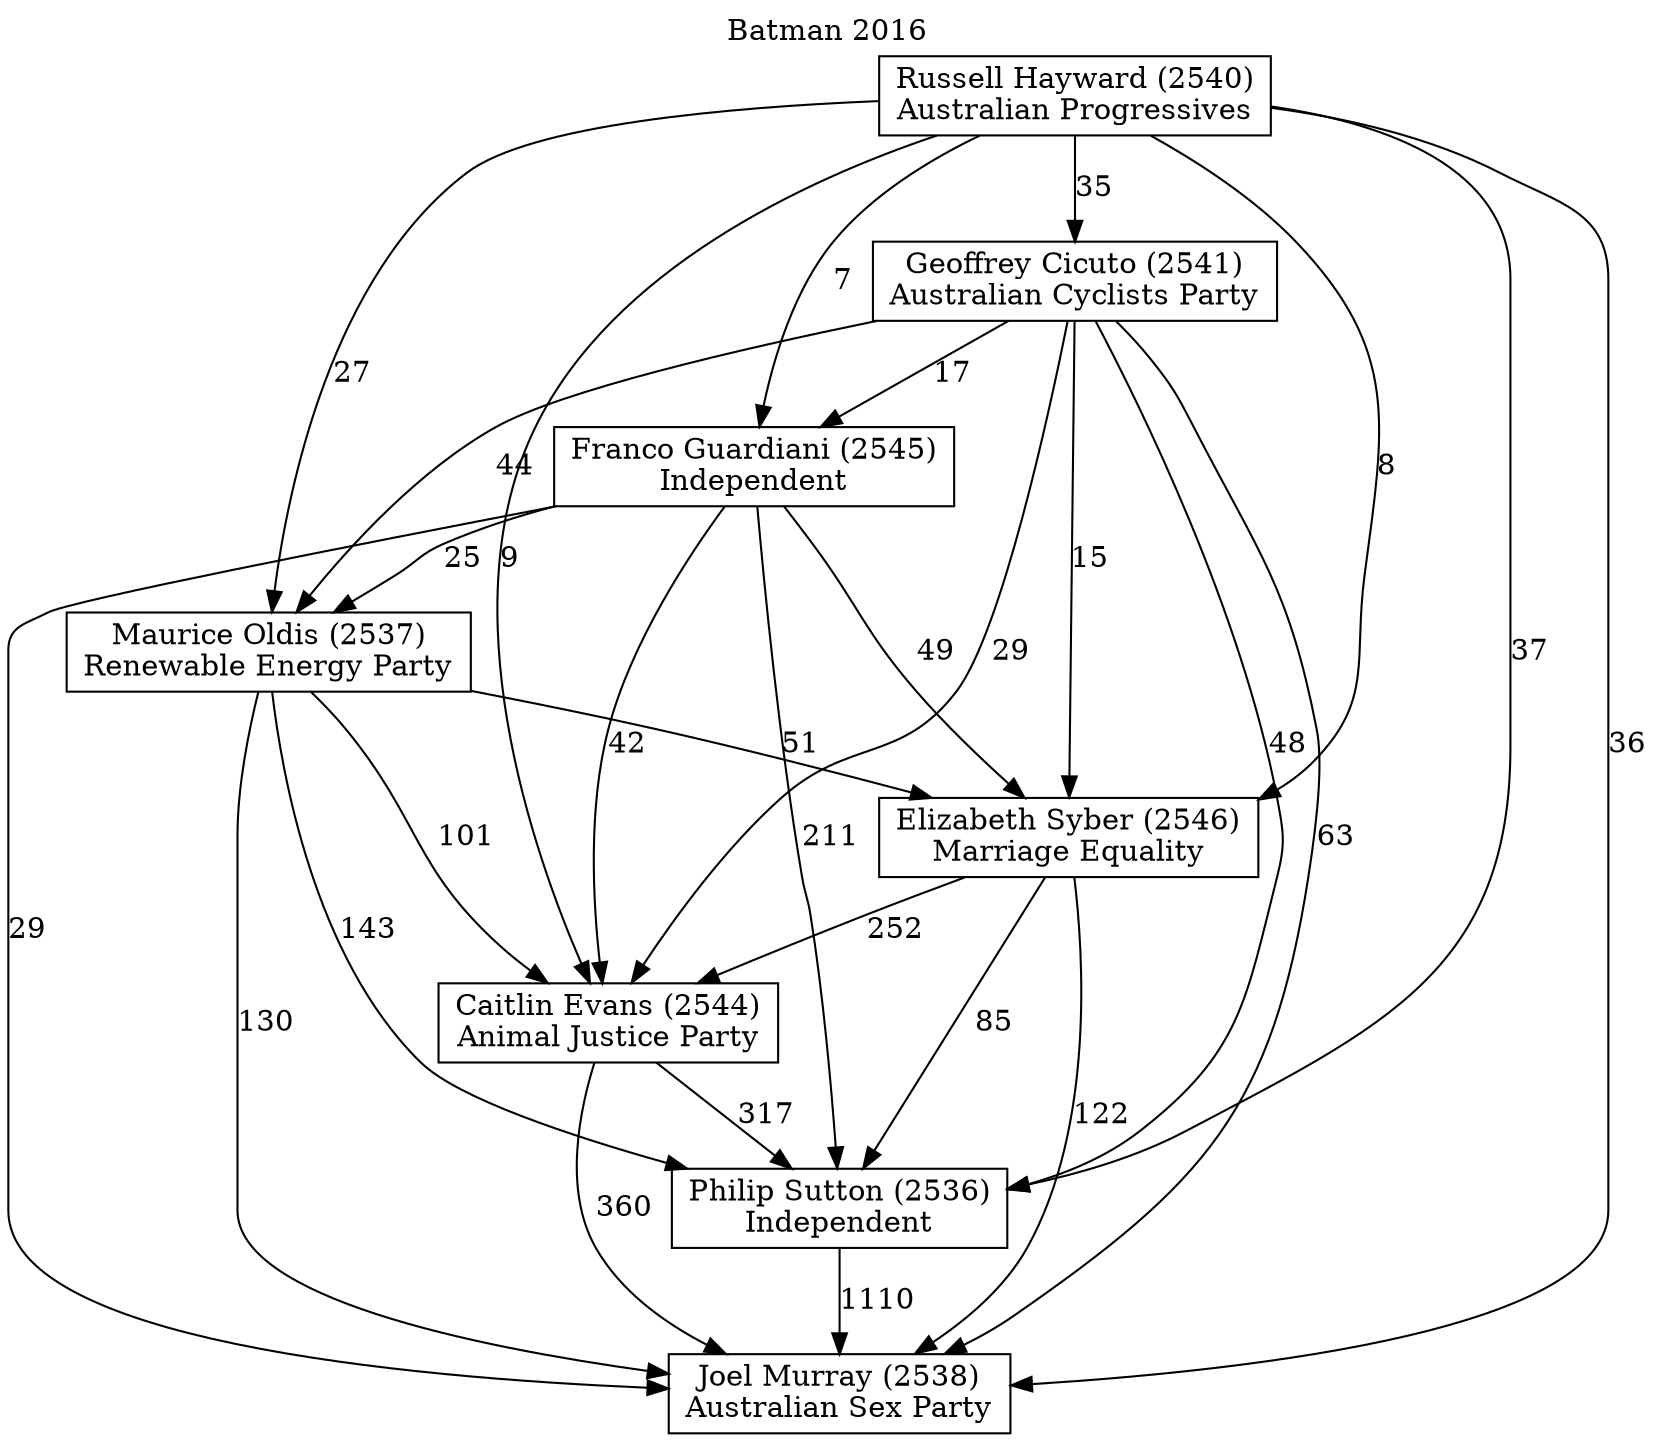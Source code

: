 // House preference flow
digraph "Joel Murray (2538)_Batman_2016" {
	graph [label="Batman 2016" labelloc=t mclimit=10]
	node [shape=box]
	"Franco Guardiani (2545)" [label="Franco Guardiani (2545)
Independent"]
	"Geoffrey Cicuto (2541)" [label="Geoffrey Cicuto (2541)
Australian Cyclists Party"]
	"Elizabeth Syber (2546)" [label="Elizabeth Syber (2546)
Marriage Equality"]
	"Joel Murray (2538)" [label="Joel Murray (2538)
Australian Sex Party"]
	"Philip Sutton (2536)" [label="Philip Sutton (2536)
Independent"]
	"Caitlin Evans (2544)" [label="Caitlin Evans (2544)
Animal Justice Party"]
	"Russell Hayward (2540)" [label="Russell Hayward (2540)
Australian Progressives"]
	"Maurice Oldis (2537)" [label="Maurice Oldis (2537)
Renewable Energy Party"]
	"Geoffrey Cicuto (2541)" -> "Caitlin Evans (2544)" [label=29]
	"Russell Hayward (2540)" -> "Franco Guardiani (2545)" [label=7]
	"Elizabeth Syber (2546)" -> "Caitlin Evans (2544)" [label=252]
	"Franco Guardiani (2545)" -> "Joel Murray (2538)" [label=29]
	"Maurice Oldis (2537)" -> "Philip Sutton (2536)" [label=143]
	"Russell Hayward (2540)" -> "Elizabeth Syber (2546)" [label=8]
	"Philip Sutton (2536)" -> "Joel Murray (2538)" [label=1110]
	"Geoffrey Cicuto (2541)" -> "Maurice Oldis (2537)" [label=44]
	"Geoffrey Cicuto (2541)" -> "Joel Murray (2538)" [label=63]
	"Elizabeth Syber (2546)" -> "Philip Sutton (2536)" [label=85]
	"Russell Hayward (2540)" -> "Philip Sutton (2536)" [label=37]
	"Franco Guardiani (2545)" -> "Maurice Oldis (2537)" [label=25]
	"Caitlin Evans (2544)" -> "Philip Sutton (2536)" [label=317]
	"Russell Hayward (2540)" -> "Geoffrey Cicuto (2541)" [label=35]
	"Geoffrey Cicuto (2541)" -> "Franco Guardiani (2545)" [label=17]
	"Russell Hayward (2540)" -> "Joel Murray (2538)" [label=36]
	"Maurice Oldis (2537)" -> "Joel Murray (2538)" [label=130]
	"Caitlin Evans (2544)" -> "Joel Murray (2538)" [label=360]
	"Franco Guardiani (2545)" -> "Philip Sutton (2536)" [label=211]
	"Geoffrey Cicuto (2541)" -> "Philip Sutton (2536)" [label=48]
	"Russell Hayward (2540)" -> "Maurice Oldis (2537)" [label=27]
	"Franco Guardiani (2545)" -> "Elizabeth Syber (2546)" [label=49]
	"Franco Guardiani (2545)" -> "Caitlin Evans (2544)" [label=42]
	"Elizabeth Syber (2546)" -> "Joel Murray (2538)" [label=122]
	"Russell Hayward (2540)" -> "Caitlin Evans (2544)" [label=9]
	"Maurice Oldis (2537)" -> "Caitlin Evans (2544)" [label=101]
	"Maurice Oldis (2537)" -> "Elizabeth Syber (2546)" [label=51]
	"Geoffrey Cicuto (2541)" -> "Elizabeth Syber (2546)" [label=15]
}
